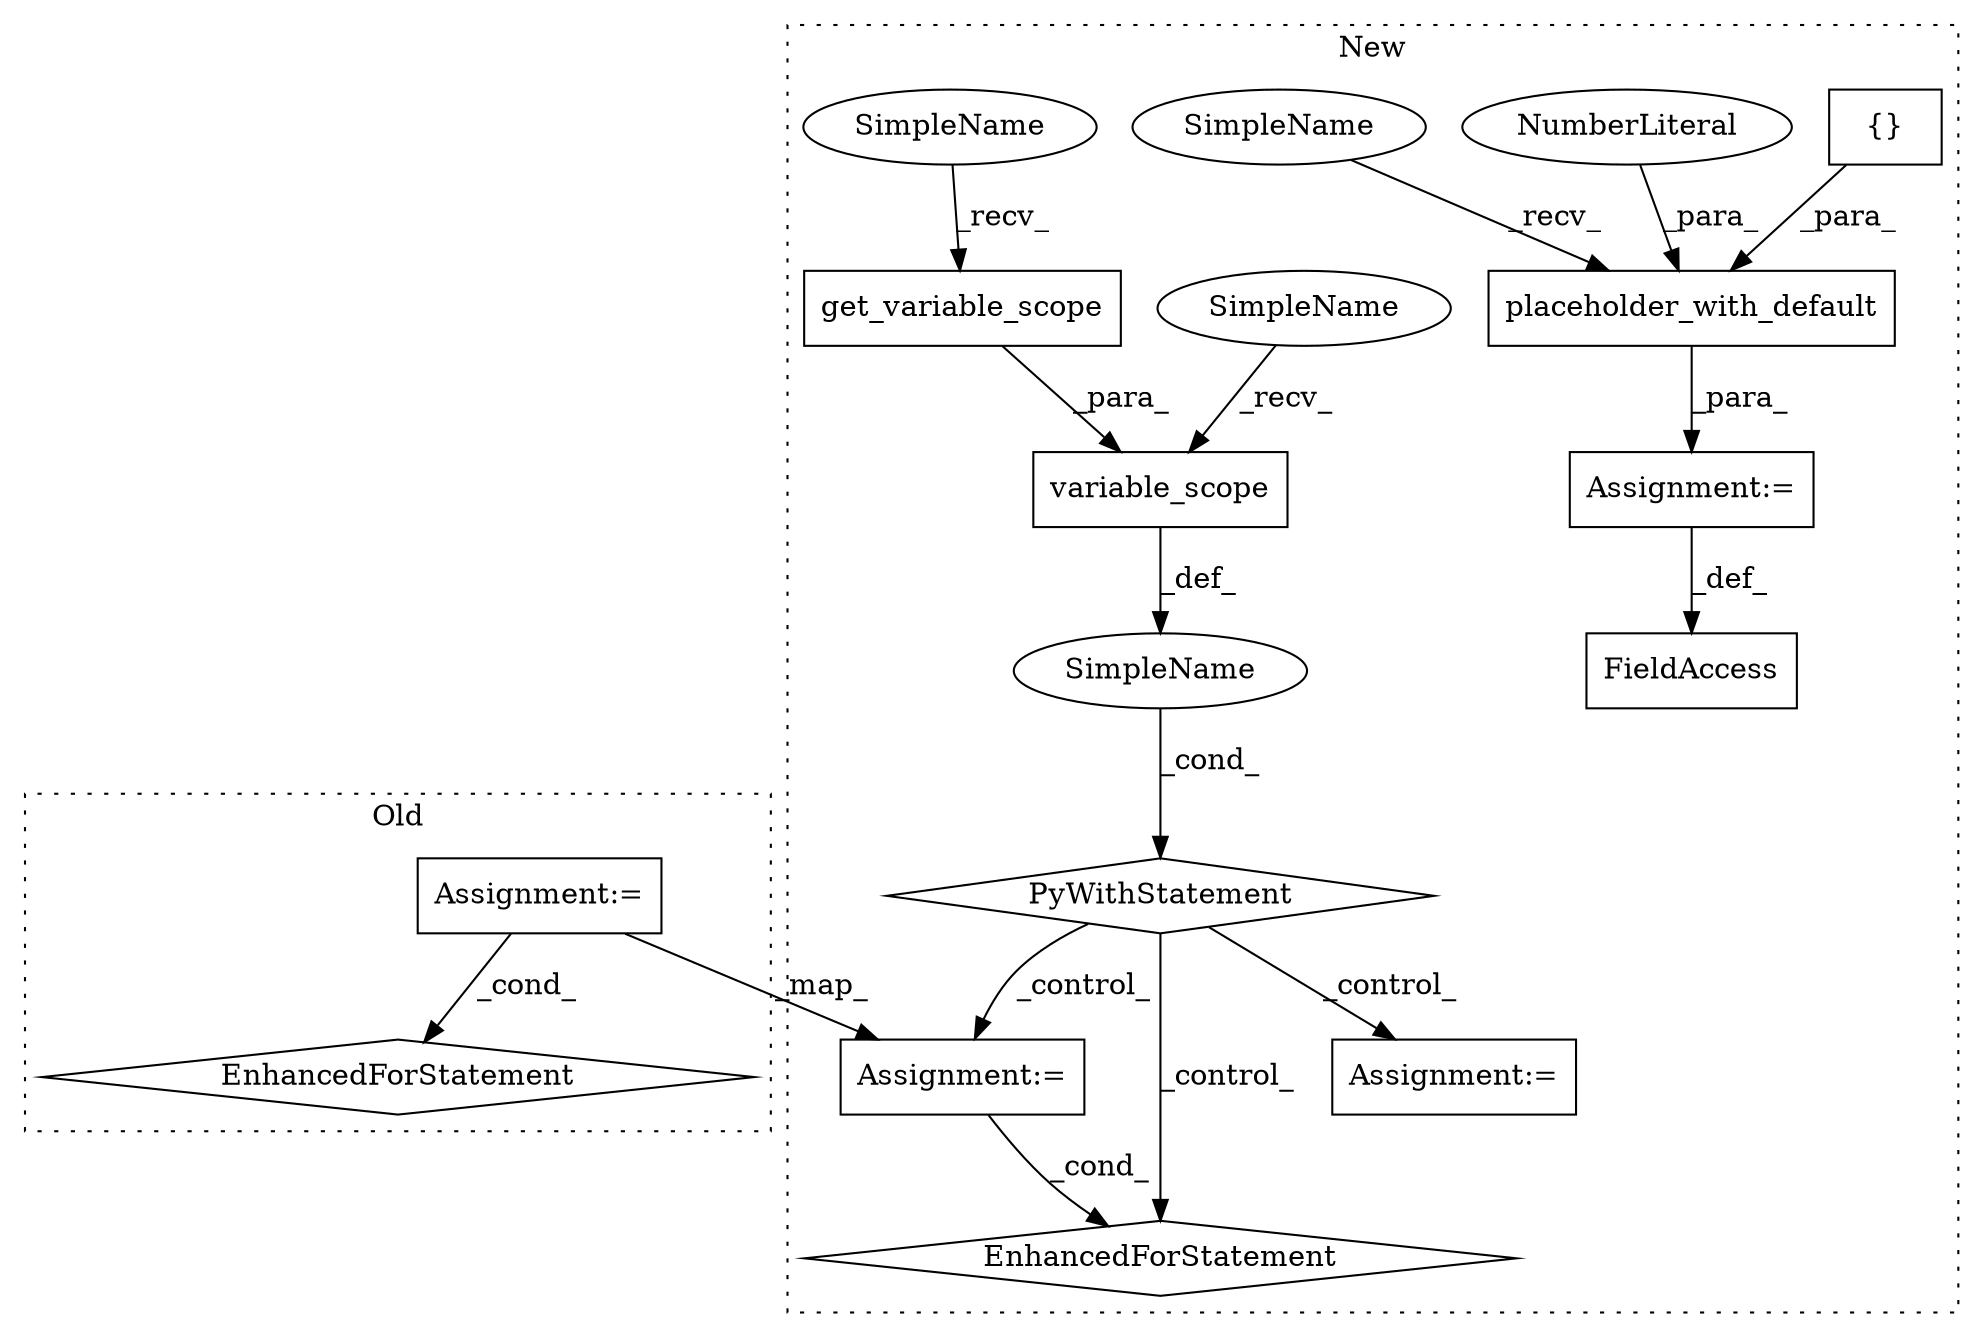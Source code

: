 digraph G {
subgraph cluster0 {
1 [label="EnhancedForStatement" a="70" s="17937,18038" l="65,2" shape="diamond"];
7 [label="Assignment:=" a="7" s="17937,18038" l="65,2" shape="box"];
label = "Old";
style="dotted";
}
subgraph cluster1 {
2 [label="get_variable_scope" a="32" s="22547" l="20" shape="box"];
3 [label="variable_scope" a="32" s="22521,22567" l="15,1" shape="box"];
4 [label="EnhancedForStatement" a="70" s="22595,22702" l="71,2" shape="diamond"];
5 [label="SimpleName" a="42" s="" l="" shape="ellipse"];
6 [label="PyWithStatement" a="104" s="22500,22568" l="10,2" shape="diamond"];
8 [label="Assignment:=" a="7" s="22595,22702" l="71,2" shape="box"];
9 [label="placeholder_with_default" a="32" s="22453,22493" l="25,1" shape="box"];
10 [label="{}" a="4" s="22491" l="2" shape="box"];
11 [label="NumberLiteral" a="34" s="22478" l="3" shape="ellipse"];
12 [label="FieldAccess" a="22" s="22417" l="24" shape="box"];
13 [label="Assignment:=" a="7" s="22582" l="5" shape="box"];
14 [label="Assignment:=" a="7" s="22441" l="1" shape="box"];
15 [label="SimpleName" a="42" s="22442" l="10" shape="ellipse"];
16 [label="SimpleName" a="42" s="22510" l="10" shape="ellipse"];
17 [label="SimpleName" a="42" s="22536" l="10" shape="ellipse"];
label = "New";
style="dotted";
}
2 -> 3 [label="_para_"];
3 -> 5 [label="_def_"];
5 -> 6 [label="_cond_"];
6 -> 8 [label="_control_"];
6 -> 13 [label="_control_"];
6 -> 4 [label="_control_"];
7 -> 1 [label="_cond_"];
7 -> 8 [label="_map_"];
8 -> 4 [label="_cond_"];
9 -> 14 [label="_para_"];
10 -> 9 [label="_para_"];
11 -> 9 [label="_para_"];
14 -> 12 [label="_def_"];
15 -> 9 [label="_recv_"];
16 -> 3 [label="_recv_"];
17 -> 2 [label="_recv_"];
}